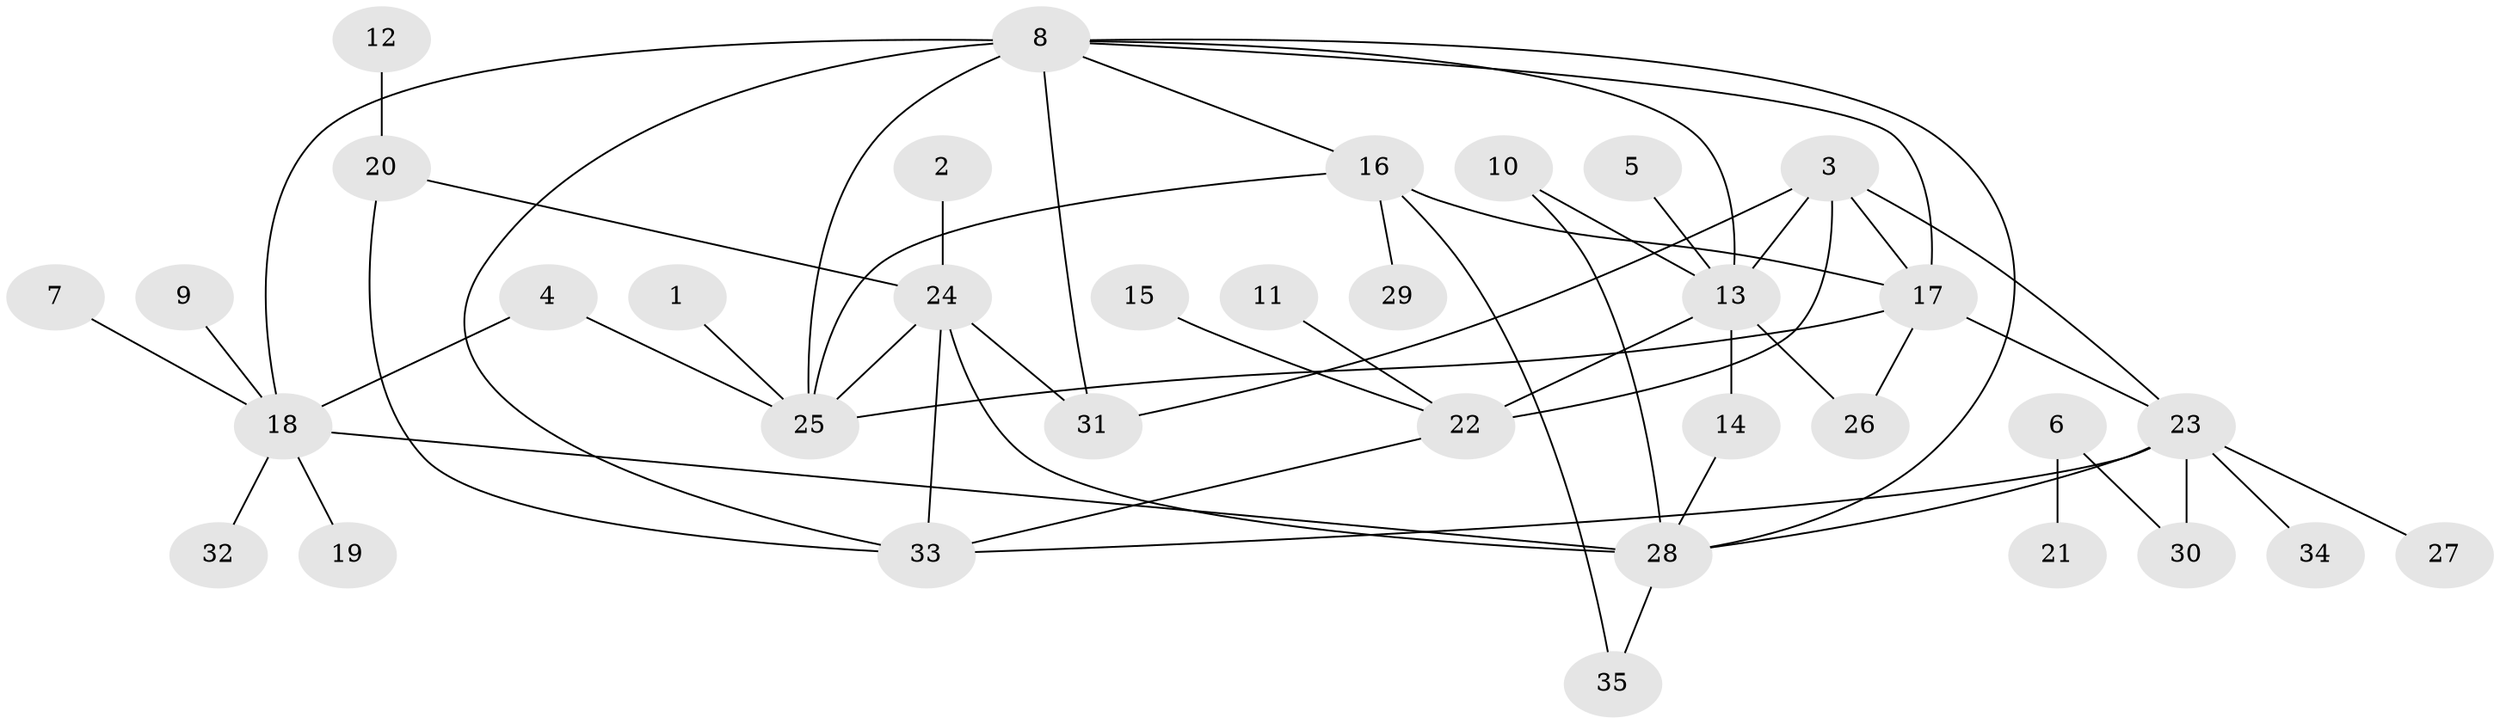 // original degree distribution, {8: 0.03488372093023256, 6: 0.05813953488372093, 7: 0.05813953488372093, 10: 0.011627906976744186, 5: 0.046511627906976744, 4: 0.023255813953488372, 11: 0.011627906976744186, 9: 0.011627906976744186, 2: 0.1511627906976744, 1: 0.5697674418604651, 3: 0.023255813953488372}
// Generated by graph-tools (version 1.1) at 2025/37/03/04/25 23:37:50]
// undirected, 35 vertices, 54 edges
graph export_dot {
  node [color=gray90,style=filled];
  1;
  2;
  3;
  4;
  5;
  6;
  7;
  8;
  9;
  10;
  11;
  12;
  13;
  14;
  15;
  16;
  17;
  18;
  19;
  20;
  21;
  22;
  23;
  24;
  25;
  26;
  27;
  28;
  29;
  30;
  31;
  32;
  33;
  34;
  35;
  1 -- 25 [weight=1.0];
  2 -- 24 [weight=1.0];
  3 -- 13 [weight=1.0];
  3 -- 17 [weight=1.0];
  3 -- 22 [weight=2.0];
  3 -- 23 [weight=1.0];
  3 -- 31 [weight=1.0];
  4 -- 18 [weight=1.0];
  4 -- 25 [weight=1.0];
  5 -- 13 [weight=1.0];
  6 -- 21 [weight=1.0];
  6 -- 30 [weight=1.0];
  7 -- 18 [weight=1.0];
  8 -- 13 [weight=1.0];
  8 -- 16 [weight=1.0];
  8 -- 17 [weight=1.0];
  8 -- 18 [weight=2.0];
  8 -- 25 [weight=1.0];
  8 -- 28 [weight=1.0];
  8 -- 31 [weight=1.0];
  8 -- 33 [weight=1.0];
  9 -- 18 [weight=1.0];
  10 -- 13 [weight=1.0];
  10 -- 28 [weight=1.0];
  11 -- 22 [weight=1.0];
  12 -- 20 [weight=1.0];
  13 -- 14 [weight=1.0];
  13 -- 22 [weight=2.0];
  13 -- 26 [weight=1.0];
  14 -- 28 [weight=1.0];
  15 -- 22 [weight=1.0];
  16 -- 17 [weight=1.0];
  16 -- 25 [weight=1.0];
  16 -- 29 [weight=1.0];
  16 -- 35 [weight=1.0];
  17 -- 23 [weight=1.0];
  17 -- 25 [weight=1.0];
  17 -- 26 [weight=1.0];
  18 -- 19 [weight=1.0];
  18 -- 28 [weight=2.0];
  18 -- 32 [weight=1.0];
  20 -- 24 [weight=1.0];
  20 -- 33 [weight=2.0];
  22 -- 33 [weight=1.0];
  23 -- 27 [weight=1.0];
  23 -- 28 [weight=1.0];
  23 -- 30 [weight=3.0];
  23 -- 33 [weight=1.0];
  23 -- 34 [weight=1.0];
  24 -- 25 [weight=1.0];
  24 -- 28 [weight=1.0];
  24 -- 31 [weight=1.0];
  24 -- 33 [weight=2.0];
  28 -- 35 [weight=1.0];
}
